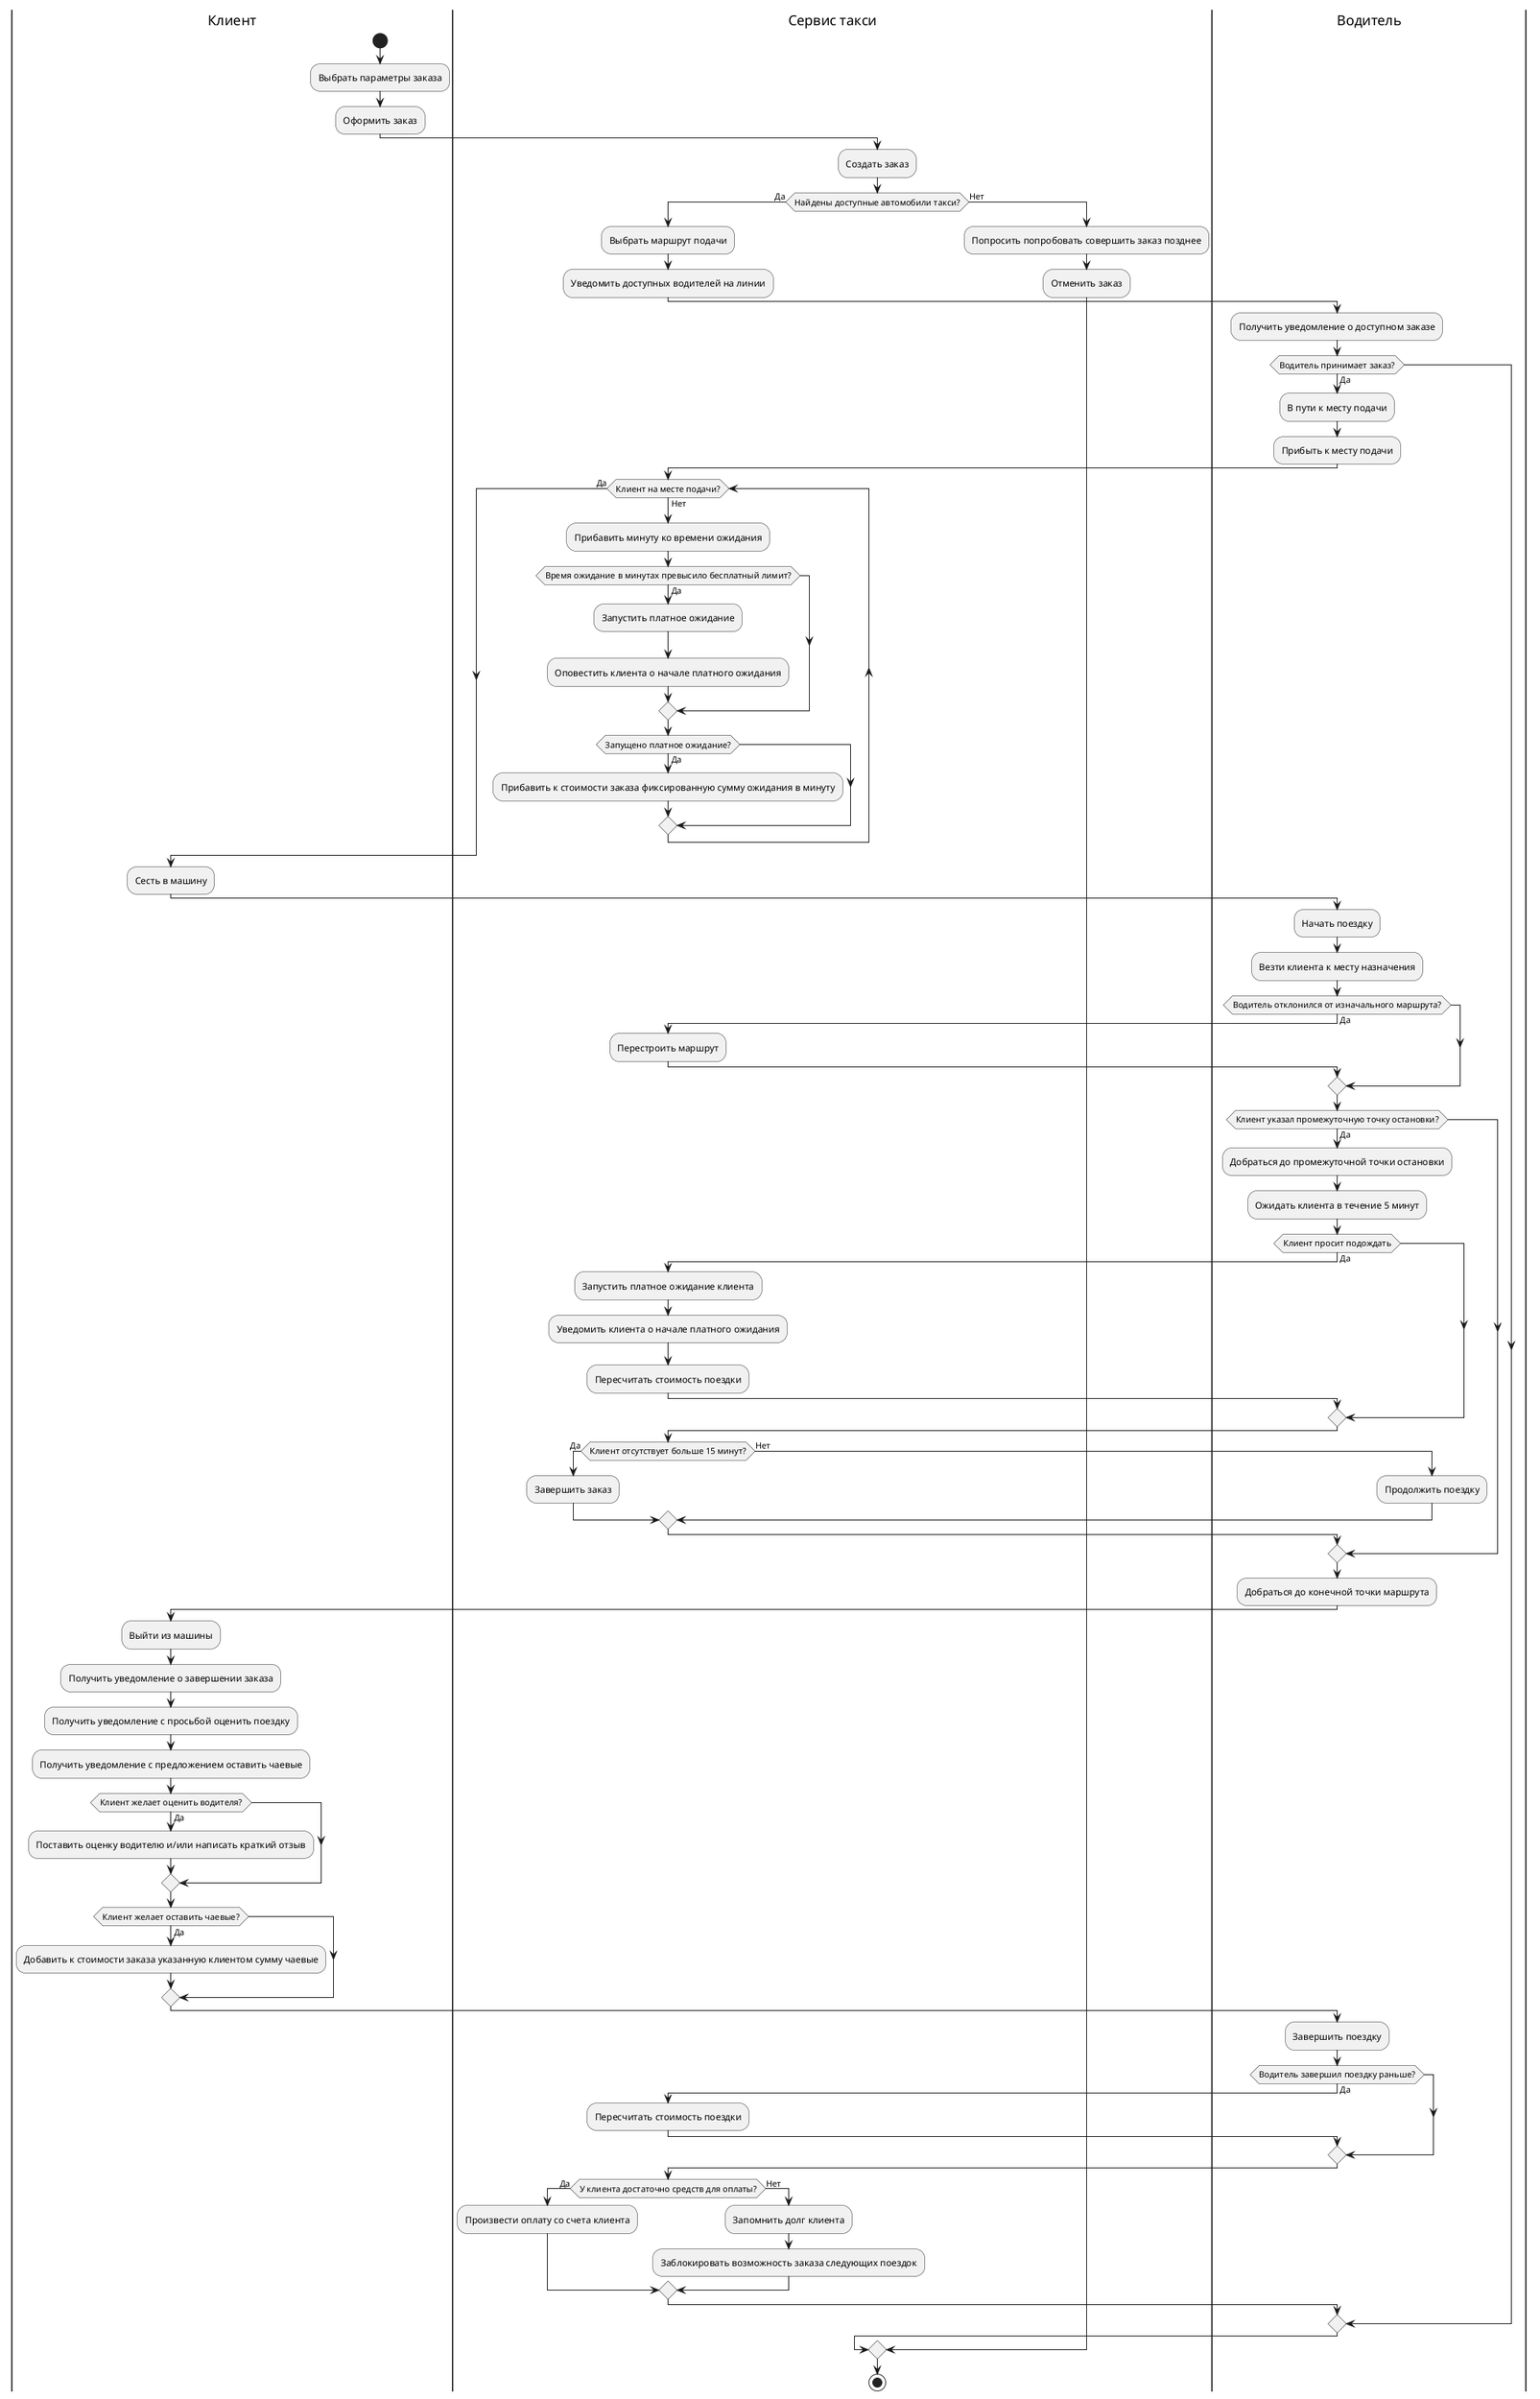 @startuml
|Клиент|
start
:Выбрать параметры заказа;
:Оформить заказ;
|Сервис такси|
:Создать заказ;
if (Найдены доступные автомобили такси?) then (Да)
    :Выбрать маршрут подачи;
    :Уведомить доступных водителей на линии;
  |Водитель|
  :Получить уведомление о доступном заказе;
  if (Водитель принимает заказ?) then (Да)
      :В пути к месту подачи;
      :Прибыть к месту подачи;
    |Сервис такси|
    while (Клиент на месте подачи?) is (Нет)
      :Прибавить минуту ко времени ожидания;
      if (Время ожидание в минутах превысило бесплатный лимит?) then (Да)
        :Запустить платное ожидание;
        :Оповестить клиента о начале платного ожидания;
      endif;
      if (Запущено платное ожидание?) then (Да)
        :Прибавить к стоимости заказа фиксированную сумму ожидания в минуту;
      endif;
    endwhile (Да);
    |Клиент|
    :Сесть в машину;
    |Водитель|
    :Начать поездку;
    :Везти клиента к месту назначения;
    if (Водитель отклонился от изначального маршрута?) then (Да)
    |Сервис такси|
      :Перестроить маршрут;
    endif;
    |Водитель|
    if (Клиент указал промежуточную точку остановки?) then (Да)
      :Добраться до промежуточной точки остановки;
      :Ожидать клиента в течение 5 минут;
      if (Клиент просит подождать) then (Да)
        |Сервис такси|
        :Запустить платное ожидание клиента;
        :Уведомить клиента о начале платного ожидания;
        :Пересчитать стоимость поездки;
      endif;
      if (Клиент отсутствует больше 15 минут?) then (Да)
        :Завершить заказ;
      else (Нет)
        |Водитель|
        :Продолжить поездку;
      endif;
    endif;
    :Добраться до конечной точки маршрута;
    |Клиент|
    :Выйти из машины;
    :Получить уведомление о завершении заказа;
    :Получить уведомление с просьбой оценить поездку;
    :Получить уведомление с предложением оставить чаевые;
    if (Клиент желает оценить водителя?) then (Да)
      :Поставить оценку водителю и/или написать краткий отзыв;
    endif;
    if (Клиент желает оставить чаевые?) then (Да)
      :Добавить к стоимости заказа указанную клиентом сумму чаевые;
    endif;
    |Водитель|
    :Завершить поездку;
    if (Водитель завершил поездку раньше?) then (Да)
    |Сервис такси|
      :Пересчитать стоимость поездки;
    endif;
    if (У клиента достаточно средств для оплаты?) then (Да)
      :Произвести оплату со счета клиента;
    else (Нет)
      :Запомнить долг клиента;
      :Заблокировать возможность заказа следующих поездок;
    endif;
  endif
else (Нет)
  |Сервис такси|
  :Попросить попробовать совершить заказ позднее;
  :Отменить заказ;
endif
stop
@enduml